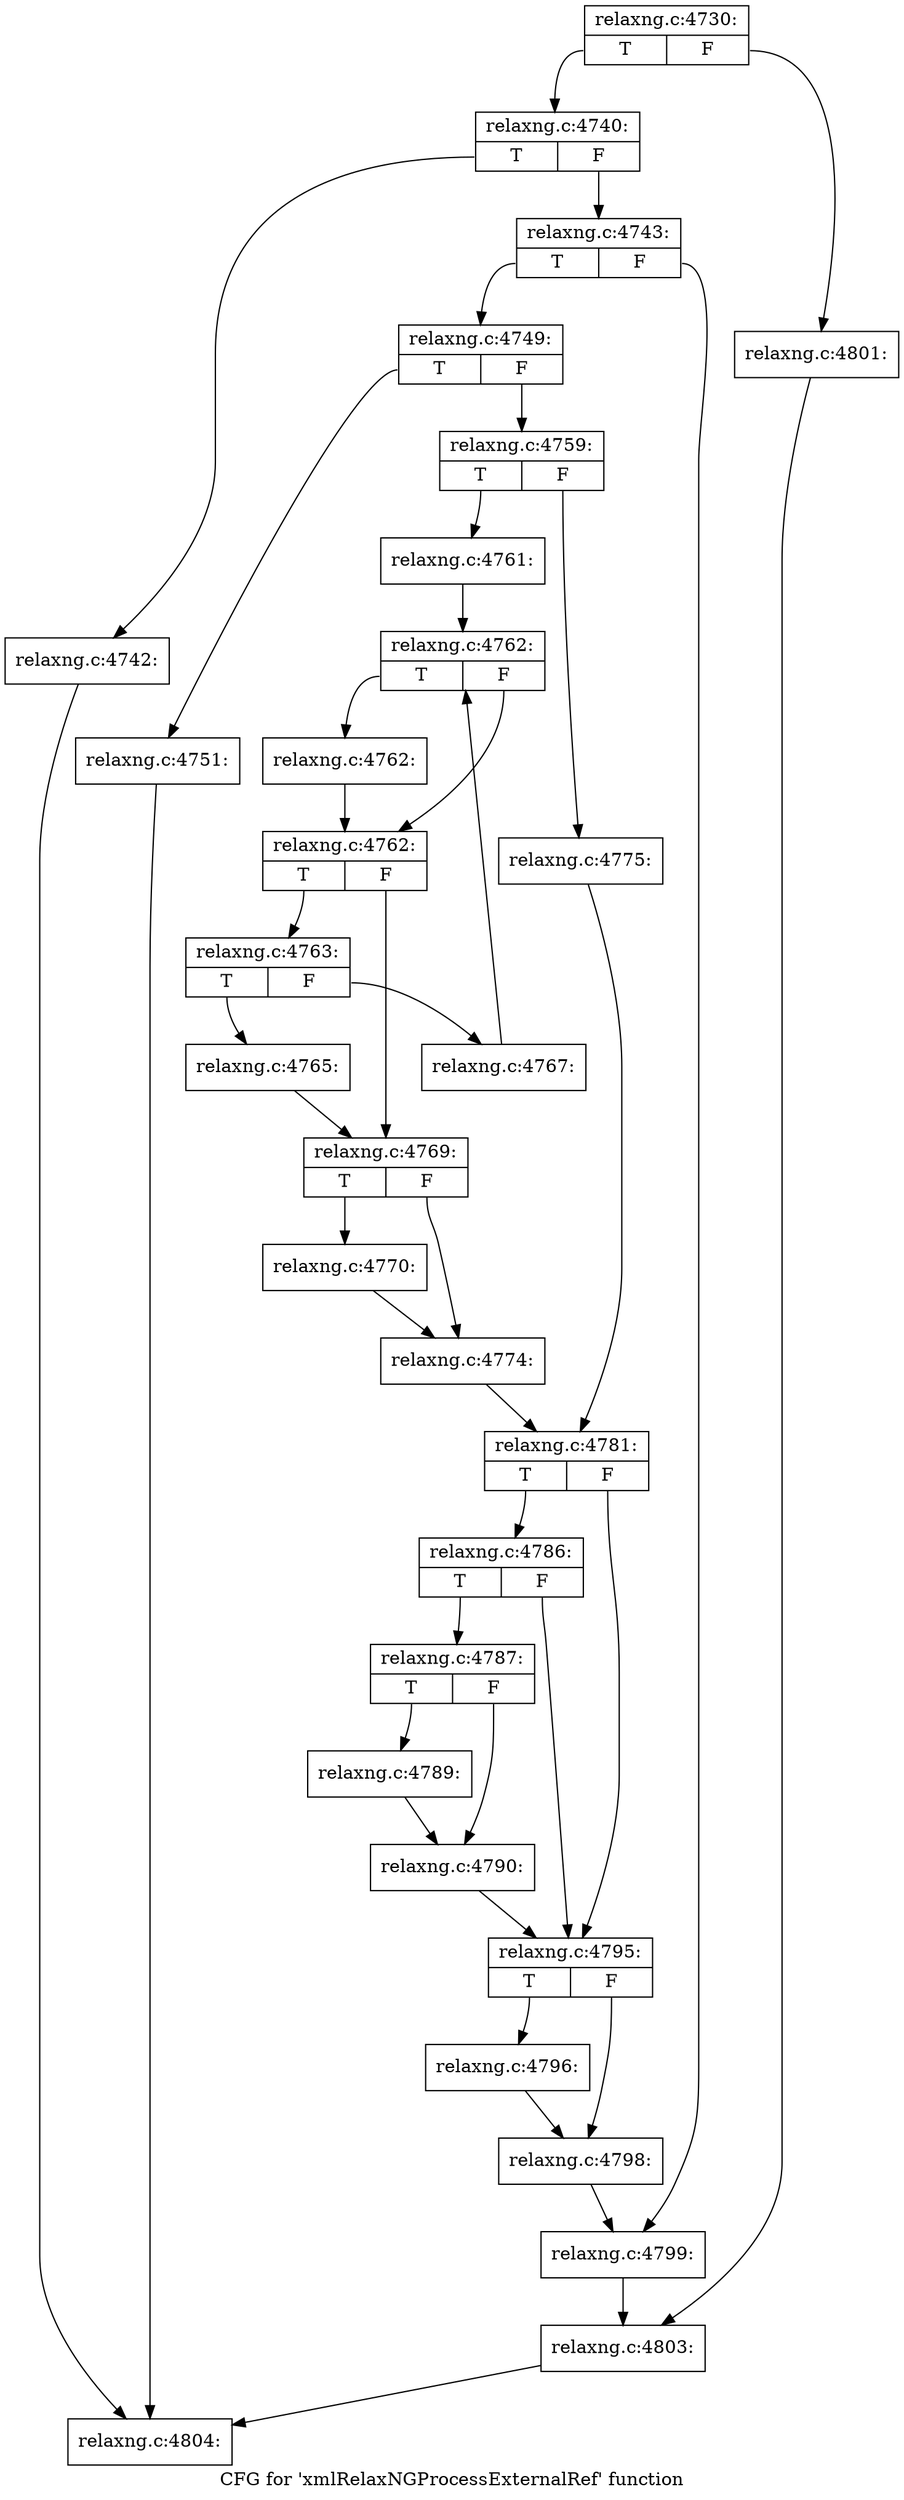 digraph "CFG for 'xmlRelaxNGProcessExternalRef' function" {
	label="CFG for 'xmlRelaxNGProcessExternalRef' function";

	Node0x3cf8400 [shape=record,label="{relaxng.c:4730:|{<s0>T|<s1>F}}"];
	Node0x3cf8400:s0 -> Node0x3d03170;
	Node0x3cf8400:s1 -> Node0x3d03210;
	Node0x3d03170 [shape=record,label="{relaxng.c:4740:|{<s0>T|<s1>F}}"];
	Node0x3d03170:s0 -> Node0x3d03840;
	Node0x3d03170:s1 -> Node0x3d03890;
	Node0x3d03840 [shape=record,label="{relaxng.c:4742:}"];
	Node0x3d03840 -> Node0x3d01470;
	Node0x3d03890 [shape=record,label="{relaxng.c:4743:|{<s0>T|<s1>F}}"];
	Node0x3d03890:s0 -> Node0x3d03f30;
	Node0x3d03890:s1 -> Node0x3d03f80;
	Node0x3d03f30 [shape=record,label="{relaxng.c:4749:|{<s0>T|<s1>F}}"];
	Node0x3d03f30:s0 -> Node0x3d04770;
	Node0x3d03f30:s1 -> Node0x3d047c0;
	Node0x3d04770 [shape=record,label="{relaxng.c:4751:}"];
	Node0x3d04770 -> Node0x3d01470;
	Node0x3d047c0 [shape=record,label="{relaxng.c:4759:|{<s0>T|<s1>F}}"];
	Node0x3d047c0:s0 -> Node0x3d05470;
	Node0x3d047c0:s1 -> Node0x3d05510;
	Node0x3d05470 [shape=record,label="{relaxng.c:4761:}"];
	Node0x3d05470 -> Node0x3d05970;
	Node0x3d05970 [shape=record,label="{relaxng.c:4762:|{<s0>T|<s1>F}}"];
	Node0x3d05970:s0 -> Node0x3d05c60;
	Node0x3d05970:s1 -> Node0x3d05c10;
	Node0x3d05c60 [shape=record,label="{relaxng.c:4762:}"];
	Node0x3d05c60 -> Node0x3d05c10;
	Node0x3d05c10 [shape=record,label="{relaxng.c:4762:|{<s0>T|<s1>F}}"];
	Node0x3d05c10:s0 -> Node0x3d061f0;
	Node0x3d05c10:s1 -> Node0x3d05b90;
	Node0x3d061f0 [shape=record,label="{relaxng.c:4763:|{<s0>T|<s1>F}}"];
	Node0x3d061f0:s0 -> Node0x3d06620;
	Node0x3d061f0:s1 -> Node0x3d06670;
	Node0x3d06620 [shape=record,label="{relaxng.c:4765:}"];
	Node0x3d06620 -> Node0x3d05b90;
	Node0x3d06670 [shape=record,label="{relaxng.c:4767:}"];
	Node0x3d06670 -> Node0x3d05970;
	Node0x3d05b90 [shape=record,label="{relaxng.c:4769:|{<s0>T|<s1>F}}"];
	Node0x3d05b90:s0 -> Node0x3d06e20;
	Node0x3d05b90:s1 -> Node0x3d06e70;
	Node0x3d06e20 [shape=record,label="{relaxng.c:4770:}"];
	Node0x3d06e20 -> Node0x3d06e70;
	Node0x3d06e70 [shape=record,label="{relaxng.c:4774:}"];
	Node0x3d06e70 -> Node0x3d054c0;
	Node0x3d05510 [shape=record,label="{relaxng.c:4775:}"];
	Node0x3d05510 -> Node0x3d054c0;
	Node0x3d054c0 [shape=record,label="{relaxng.c:4781:|{<s0>T|<s1>F}}"];
	Node0x3d054c0:s0 -> Node0x3d088c0;
	Node0x3d054c0:s1 -> Node0x3d08870;
	Node0x3d088c0 [shape=record,label="{relaxng.c:4786:|{<s0>T|<s1>F}}"];
	Node0x3d088c0:s0 -> Node0x3d08820;
	Node0x3d088c0:s1 -> Node0x3d08870;
	Node0x3d08820 [shape=record,label="{relaxng.c:4787:|{<s0>T|<s1>F}}"];
	Node0x3d08820:s0 -> Node0x3d09810;
	Node0x3d08820:s1 -> Node0x3d09860;
	Node0x3d09810 [shape=record,label="{relaxng.c:4789:}"];
	Node0x3d09810 -> Node0x3d09860;
	Node0x3d09860 [shape=record,label="{relaxng.c:4790:}"];
	Node0x3d09860 -> Node0x3d08870;
	Node0x3d08870 [shape=record,label="{relaxng.c:4795:|{<s0>T|<s1>F}}"];
	Node0x3d08870:s0 -> Node0x3866a80;
	Node0x3d08870:s1 -> Node0x3d0a6c0;
	Node0x3866a80 [shape=record,label="{relaxng.c:4796:}"];
	Node0x3866a80 -> Node0x3d0a6c0;
	Node0x3d0a6c0 [shape=record,label="{relaxng.c:4798:}"];
	Node0x3d0a6c0 -> Node0x3d03f80;
	Node0x3d03f80 [shape=record,label="{relaxng.c:4799:}"];
	Node0x3d03f80 -> Node0x3d031c0;
	Node0x3d03210 [shape=record,label="{relaxng.c:4801:}"];
	Node0x3d03210 -> Node0x3d031c0;
	Node0x3d031c0 [shape=record,label="{relaxng.c:4803:}"];
	Node0x3d031c0 -> Node0x3d01470;
	Node0x3d01470 [shape=record,label="{relaxng.c:4804:}"];
}
